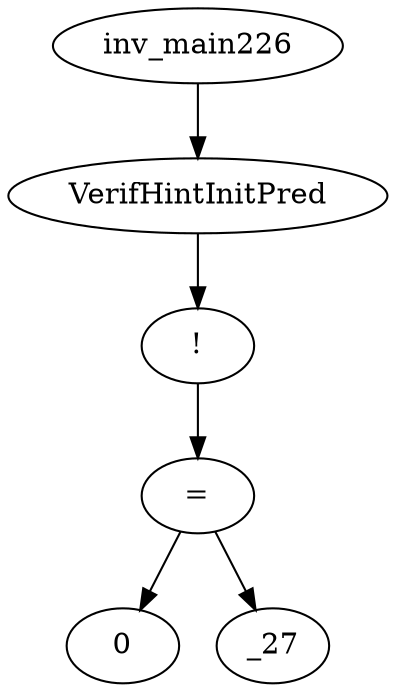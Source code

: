 digraph dag {
0 [label="inv_main226"];
1 [label="VerifHintInitPred"];
2 [label="!"];
3 [label="="];
4 [label="0"];
5 [label="_27"];
0->1
1->2
2->3
3->5
3 -> 4
}
